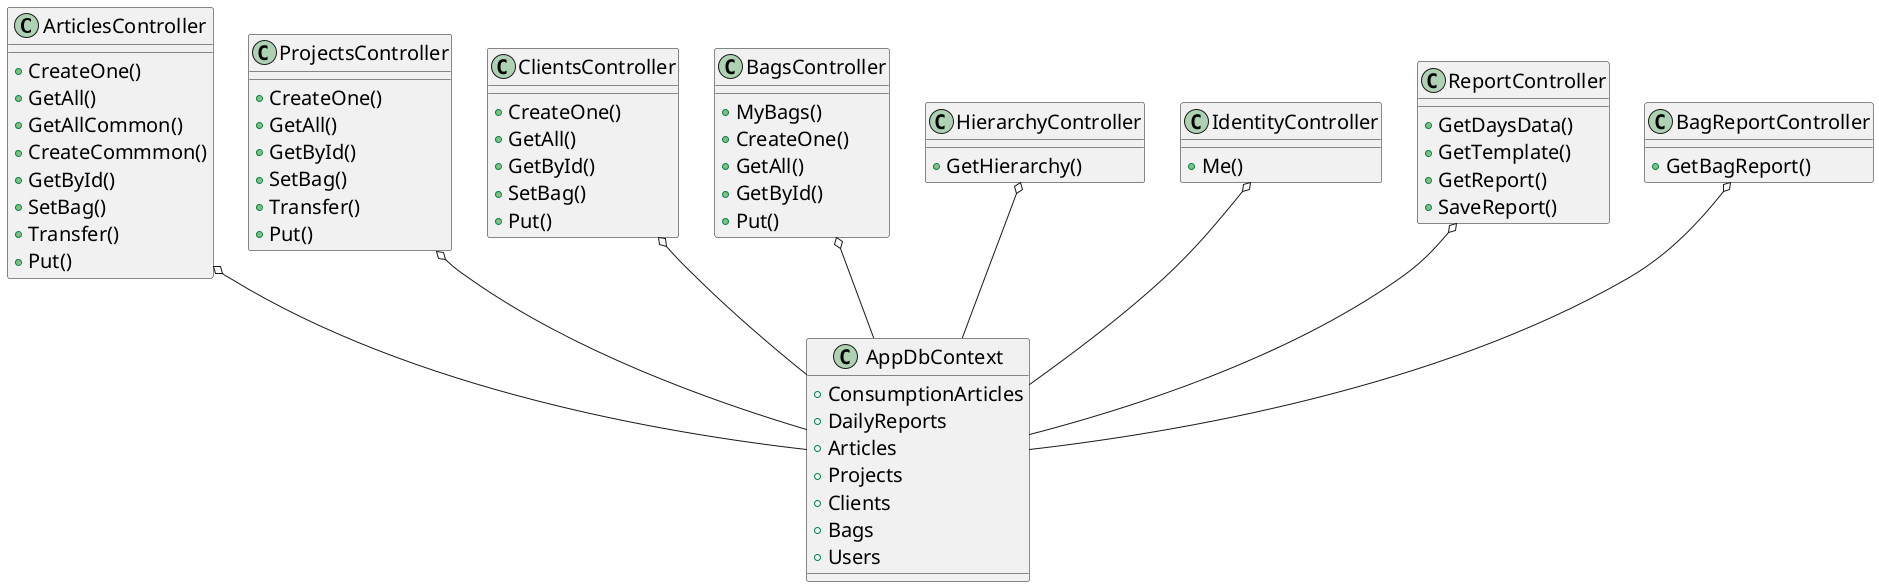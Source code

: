 @startuml APTracker.Class
skinparam DefaultFontSize 20


class ArticlesController {
    +CreateOne()
    +GetAll()
    +GetAllCommon()
    +CreateCommmon()
    +GetById()
    +SetBag()
    +Transfer()
    +Put()
}
ArticlesController o-- AppDbContext

class ProjectsController {
    +CreateOne()
    +GetAll()
    +GetById()
    +SetBag()
    +Transfer()
    +Put()
}

ProjectsController o-- AppDbContext

class ClientsController {
    +CreateOne()
    +GetAll()
    +GetById()
    +SetBag()
    +Put()
}

ClientsController o-- AppDbContext

class BagsController {
    +MyBags()
    +CreateOne()
    +GetAll()
    +GetById()
    +Put()
}

BagsController o-- AppDbContext

class HierarchyController {
    +GetHierarchy()
}

HierarchyController o-- AppDbContext

class IdentityController {
    +Me()
}

IdentityController o-- AppDbContext

class ReportController {
    +GetDaysData()
    +GetTemplate()
    +GetReport()
    +SaveReport()
}

ReportController o-- AppDbContext

class BagReportController {
    +GetBagReport()
}

BagReportController o-- AppDbContext

class AppDbContext {
    +ConsumptionArticles
    +DailyReports
    +Articles
    +Projects
    +Clients
    +Bags
    +Users
}






@enduml